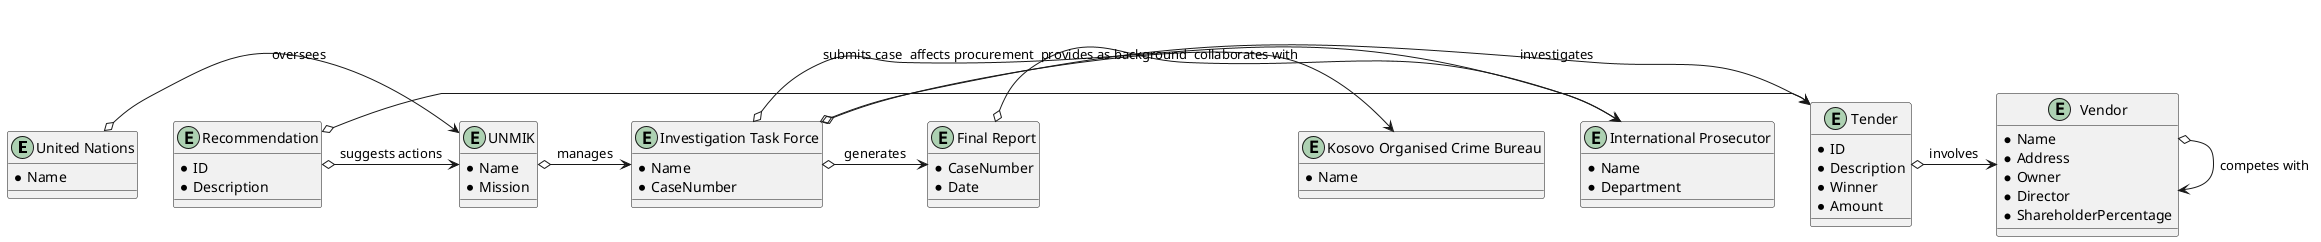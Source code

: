 
@startuml
entity "United Nations" {
    * Name
}

entity "UNMIK" {
    * Name
    * Mission
}

entity "Investigation Task Force" {
    * Name
    * CaseNumber
}

entity "Tender" {
    * ID
    * Description
    * Winner
    * Amount
}

entity "Vendor" {
    * Name
    * Address
    * Owner
    * Director
    * ShareholderPercentage
}

entity "International Prosecutor" {
    * Name
    * Department
}

entity "Kosovo Organised Crime Bureau" {
    * Name
}

entity "Final Report" {
    * CaseNumber
    * Date
}

entity "Recommendation" {
    * ID
    * Description
}

"United Nations" o-> "UNMIK" : oversees
"UNMIK" o-> "Investigation Task Force" : manages
"Investigation Task Force" o-> "Tender" : investigates
"Tender" o-> "Vendor" : involves
"Vendor" o-> "Vendor" : competes with
"Investigation Task Force" o-> "International Prosecutor" : submits case
"Investigation Task Force" o-> "Kosovo Organised Crime Bureau" : collaborates with
"Investigation Task Force" o-> "Final Report" : generates
"Final Report" o-> "International Prosecutor" : provides as background
"Recommendation" o-> "UNMIK" : suggests actions
"Recommendation" o-> "Tender" : affects procurement
@enduml
